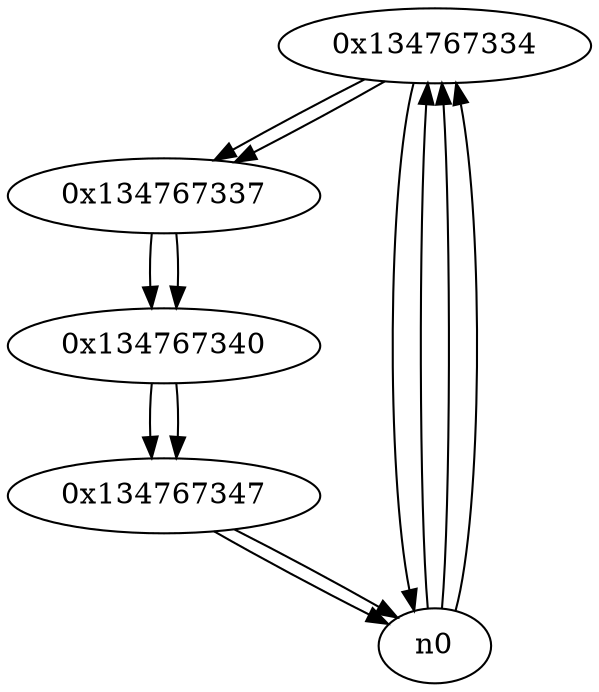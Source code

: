 digraph G{
/* nodes */
  n1 [label="0x134767334"]
  n2 [label="0x134767337"]
  n3 [label="0x134767340"]
  n4 [label="0x134767347"]
/* edges */
n1 -> n2;
n1 -> n0;
n0 -> n1;
n0 -> n1;
n0 -> n1;
n2 -> n3;
n1 -> n2;
n3 -> n4;
n2 -> n3;
n4 -> n0;
n4 -> n0;
n3 -> n4;
}

